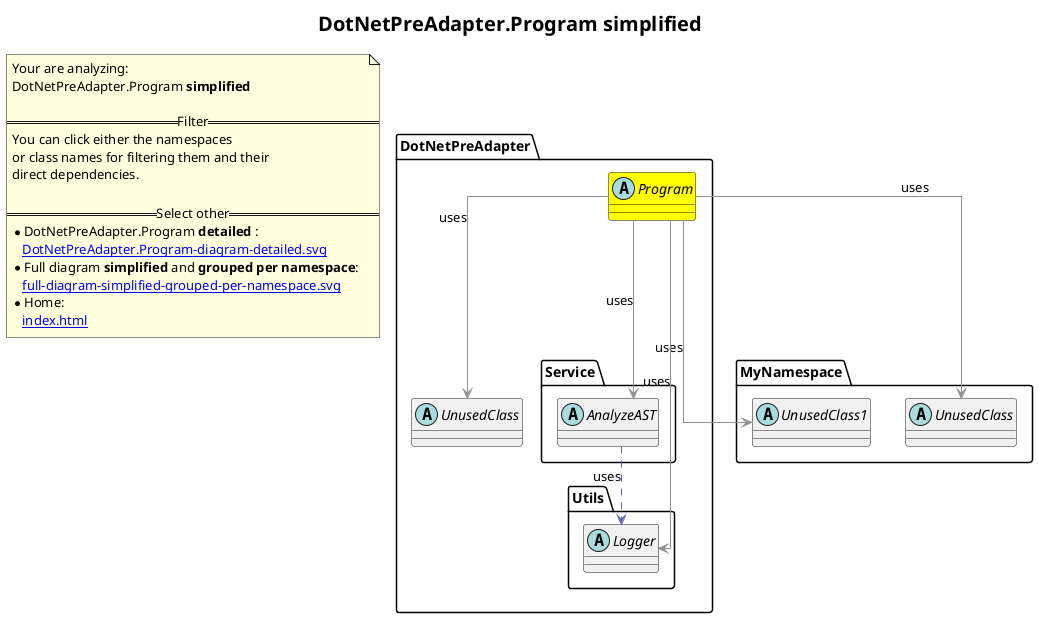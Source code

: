 @startuml
skinparam linetype ortho
title <size:20>DotNetPreAdapter.Program **simplified** </size>
note "Your are analyzing:\nDotNetPreAdapter.Program **simplified** \n\n==Filter==\nYou can click either the namespaces \nor class names for filtering them and their\ndirect dependencies.\n\n==Select other==\n* DotNetPreAdapter.Program **detailed** :\n   [[DotNetPreAdapter.Program-diagram-detailed.svg]]\n* Full diagram **simplified** and **grouped per namespace**:\n   [[full-diagram-simplified-grouped-per-namespace.svg]]\n* Home:\n   [[index.html]]" as FloatingNote
abstract class DotNetPreAdapter.Program [[DotNetPreAdapter.Program-diagram-simplified.svg]] #yellow {
}
abstract class DotNetPreAdapter.UnusedClass [[DotNetPreAdapter.UnusedClass-diagram-simplified.svg]]  {
}
  abstract class DotNetPreAdapter.Service.AnalyzeAST [[DotNetPreAdapter.Service.AnalyzeAST-diagram-simplified.svg]]  {
  }
  abstract class DotNetPreAdapter.Utils.Logger [[DotNetPreAdapter.Utils.Logger-diagram-simplified.svg]]  {
  }
abstract class MyNamespace.UnusedClass [[MyNamespace.UnusedClass-diagram-simplified.svg]]  {
}
abstract class MyNamespace.UnusedClass1 [[MyNamespace.UnusedClass1-diagram-simplified.svg]]  {
}
 ' *************************************** 
 ' *************************************** 
 ' *************************************** 
' Class relations extracted from namespace:
' DotNetPreAdapter
DotNetPreAdapter.Program -[#909090]-> MyNamespace.UnusedClass  : uses 
DotNetPreAdapter.Program -[#909090]-> DotNetPreAdapter.UnusedClass  : uses 
DotNetPreAdapter.Program -[#909090]-> MyNamespace.UnusedClass1  : uses 
DotNetPreAdapter.Program -[#909090]-> DotNetPreAdapter.Utils.Logger  : uses 
DotNetPreAdapter.Program -[#909090]-> DotNetPreAdapter.Service.AnalyzeAST  : uses 
' Class relations extracted from namespace:
' DotNetPreAdapter.Service
DotNetPreAdapter.Service.AnalyzeAST .[#6060BB].> DotNetPreAdapter.Utils.Logger  : uses 
' Class relations extracted from namespace:
' DotNetPreAdapter.Utils
' Class relations extracted from namespace:
' MyNamespace
@enduml